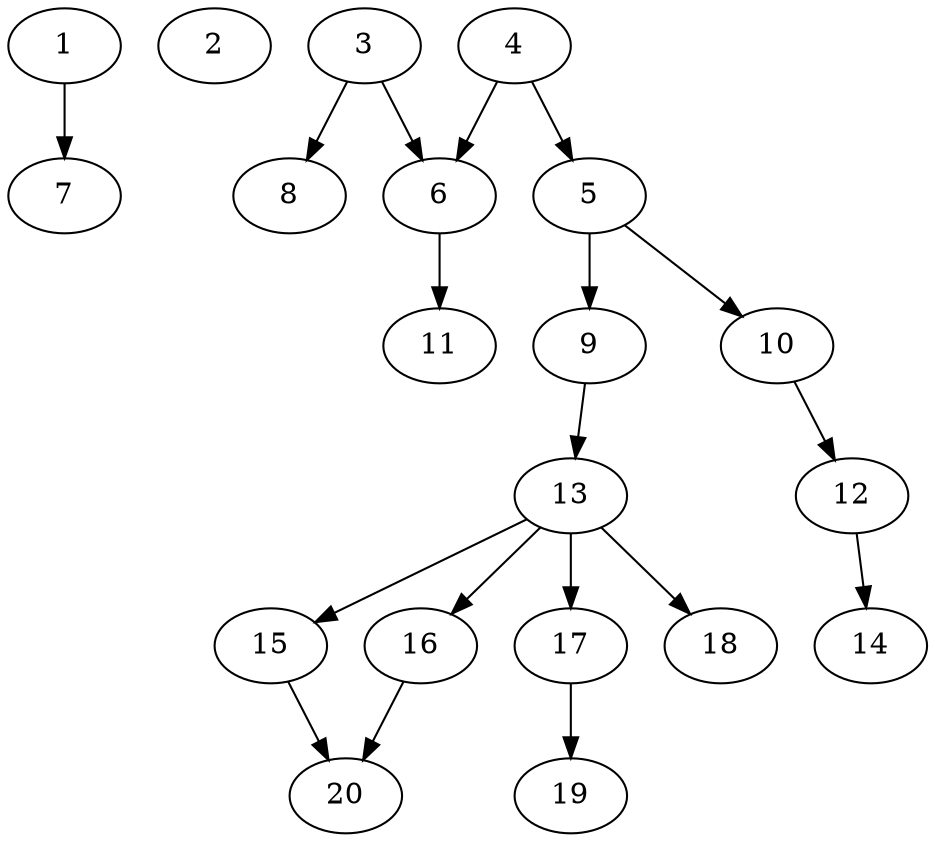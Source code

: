 // DAG automatically generated by daggen at Sat Jul 27 15:37:47 2019
// ./daggen --dot -n 20 --ccr 0.3 --fat 0.5 --regular 0.5 --density 0.4 --mindata 5242880 --maxdata 52428800 
digraph G {
  1 [size="68952747", alpha="0.03", expect_size="20685824"] 
  1 -> 7 [size ="20685824"]
  2 [size="73195520", alpha="0.10", expect_size="21958656"] 
  3 [size="30873600", alpha="0.04", expect_size="9262080"] 
  3 -> 6 [size ="9262080"]
  3 -> 8 [size ="9262080"]
  4 [size="95815680", alpha="0.17", expect_size="28744704"] 
  4 -> 5 [size ="28744704"]
  4 -> 6 [size ="28744704"]
  5 [size="25238187", alpha="0.11", expect_size="7571456"] 
  5 -> 9 [size ="7571456"]
  5 -> 10 [size ="7571456"]
  6 [size="93627733", alpha="0.14", expect_size="28088320"] 
  6 -> 11 [size ="28088320"]
  7 [size="77707947", alpha="0.13", expect_size="23312384"] 
  8 [size="149288960", alpha="0.16", expect_size="44786688"] 
  9 [size="30050987", alpha="0.10", expect_size="9015296"] 
  9 -> 13 [size ="9015296"]
  10 [size="101007360", alpha="0.09", expect_size="30302208"] 
  10 -> 12 [size ="30302208"]
  11 [size="83278507", alpha="0.00", expect_size="24983552"] 
  12 [size="103038293", alpha="0.11", expect_size="30911488"] 
  12 -> 14 [size ="30911488"]
  13 [size="27361280", alpha="0.07", expect_size="8208384"] 
  13 -> 15 [size ="8208384"]
  13 -> 16 [size ="8208384"]
  13 -> 17 [size ="8208384"]
  13 -> 18 [size ="8208384"]
  14 [size="58231467", alpha="0.07", expect_size="17469440"] 
  15 [size="33880747", alpha="0.05", expect_size="10164224"] 
  15 -> 20 [size ="10164224"]
  16 [size="124081493", alpha="0.02", expect_size="37224448"] 
  16 -> 20 [size ="37224448"]
  17 [size="77946880", alpha="0.13", expect_size="23384064"] 
  17 -> 19 [size ="23384064"]
  18 [size="21551787", alpha="0.01", expect_size="6465536"] 
  19 [size="145268053", alpha="0.03", expect_size="43580416"] 
  20 [size="65170773", alpha="0.06", expect_size="19551232"] 
}
